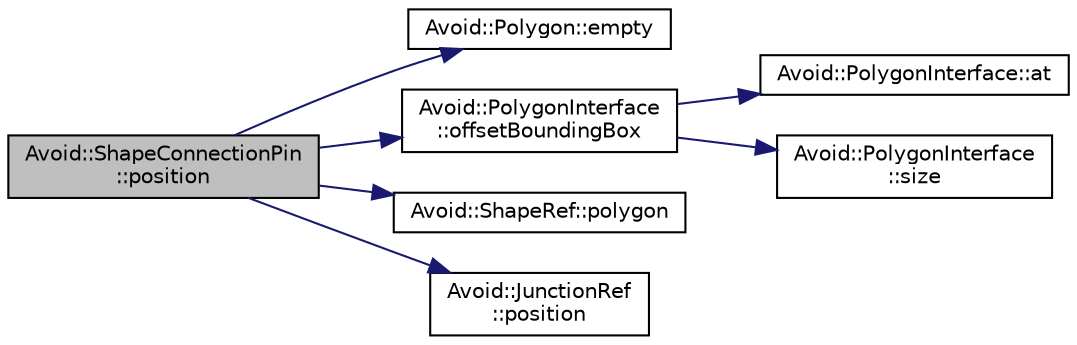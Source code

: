 digraph "Avoid::ShapeConnectionPin::position"
{
  edge [fontname="Helvetica",fontsize="10",labelfontname="Helvetica",labelfontsize="10"];
  node [fontname="Helvetica",fontsize="10",shape=record];
  rankdir="LR";
  Node1 [label="Avoid::ShapeConnectionPin\l::position",height=0.2,width=0.4,color="black", fillcolor="grey75", style="filled", fontcolor="black"];
  Node1 -> Node2 [color="midnightblue",fontsize="10",style="solid",fontname="Helvetica"];
  Node2 [label="Avoid::Polygon::empty",height=0.2,width=0.4,color="black", fillcolor="white", style="filled",URL="$classAvoid_1_1Polygon.html#a972b0d1e8116907610b4a52973b255f4",tooltip="Returns true if this polygon is empty. "];
  Node1 -> Node3 [color="midnightblue",fontsize="10",style="solid",fontname="Helvetica"];
  Node3 [label="Avoid::PolygonInterface\l::offsetBoundingBox",height=0.2,width=0.4,color="black", fillcolor="white", style="filled",URL="$classAvoid_1_1PolygonInterface.html#af92b37a9eddfc22618faf49f74aa0df7",tooltip="Returns the bounding rectangle that contains this polygon with optionally some buffer space around it..."];
  Node3 -> Node4 [color="midnightblue",fontsize="10",style="solid",fontname="Helvetica"];
  Node4 [label="Avoid::PolygonInterface::at",height=0.2,width=0.4,color="black", fillcolor="white", style="filled",URL="$classAvoid_1_1PolygonInterface.html#a951dedf93a692fc9dccdada741d9ebe5",tooltip="Returns a specific point in the polygon. "];
  Node3 -> Node5 [color="midnightblue",fontsize="10",style="solid",fontname="Helvetica"];
  Node5 [label="Avoid::PolygonInterface\l::size",height=0.2,width=0.4,color="black", fillcolor="white", style="filled",URL="$classAvoid_1_1PolygonInterface.html#ab191f5c82a665cc074576bae9f304e8d",tooltip="Returns the number of points in this polygon. "];
  Node1 -> Node6 [color="midnightblue",fontsize="10",style="solid",fontname="Helvetica"];
  Node6 [label="Avoid::ShapeRef::polygon",height=0.2,width=0.4,color="black", fillcolor="white", style="filled",URL="$classAvoid_1_1ShapeRef.html#a7fc77a8dfd21e19d911266258253c429",tooltip="Returns a reference to the polygon boundary of this shape. "];
  Node1 -> Node7 [color="midnightblue",fontsize="10",style="solid",fontname="Helvetica"];
  Node7 [label="Avoid::JunctionRef\l::position",height=0.2,width=0.4,color="black", fillcolor="white", style="filled",URL="$classAvoid_1_1JunctionRef.html#afaceb9ae01d3283636b188160fb1409b",tooltip="Returns the position of this junction. "];
}
